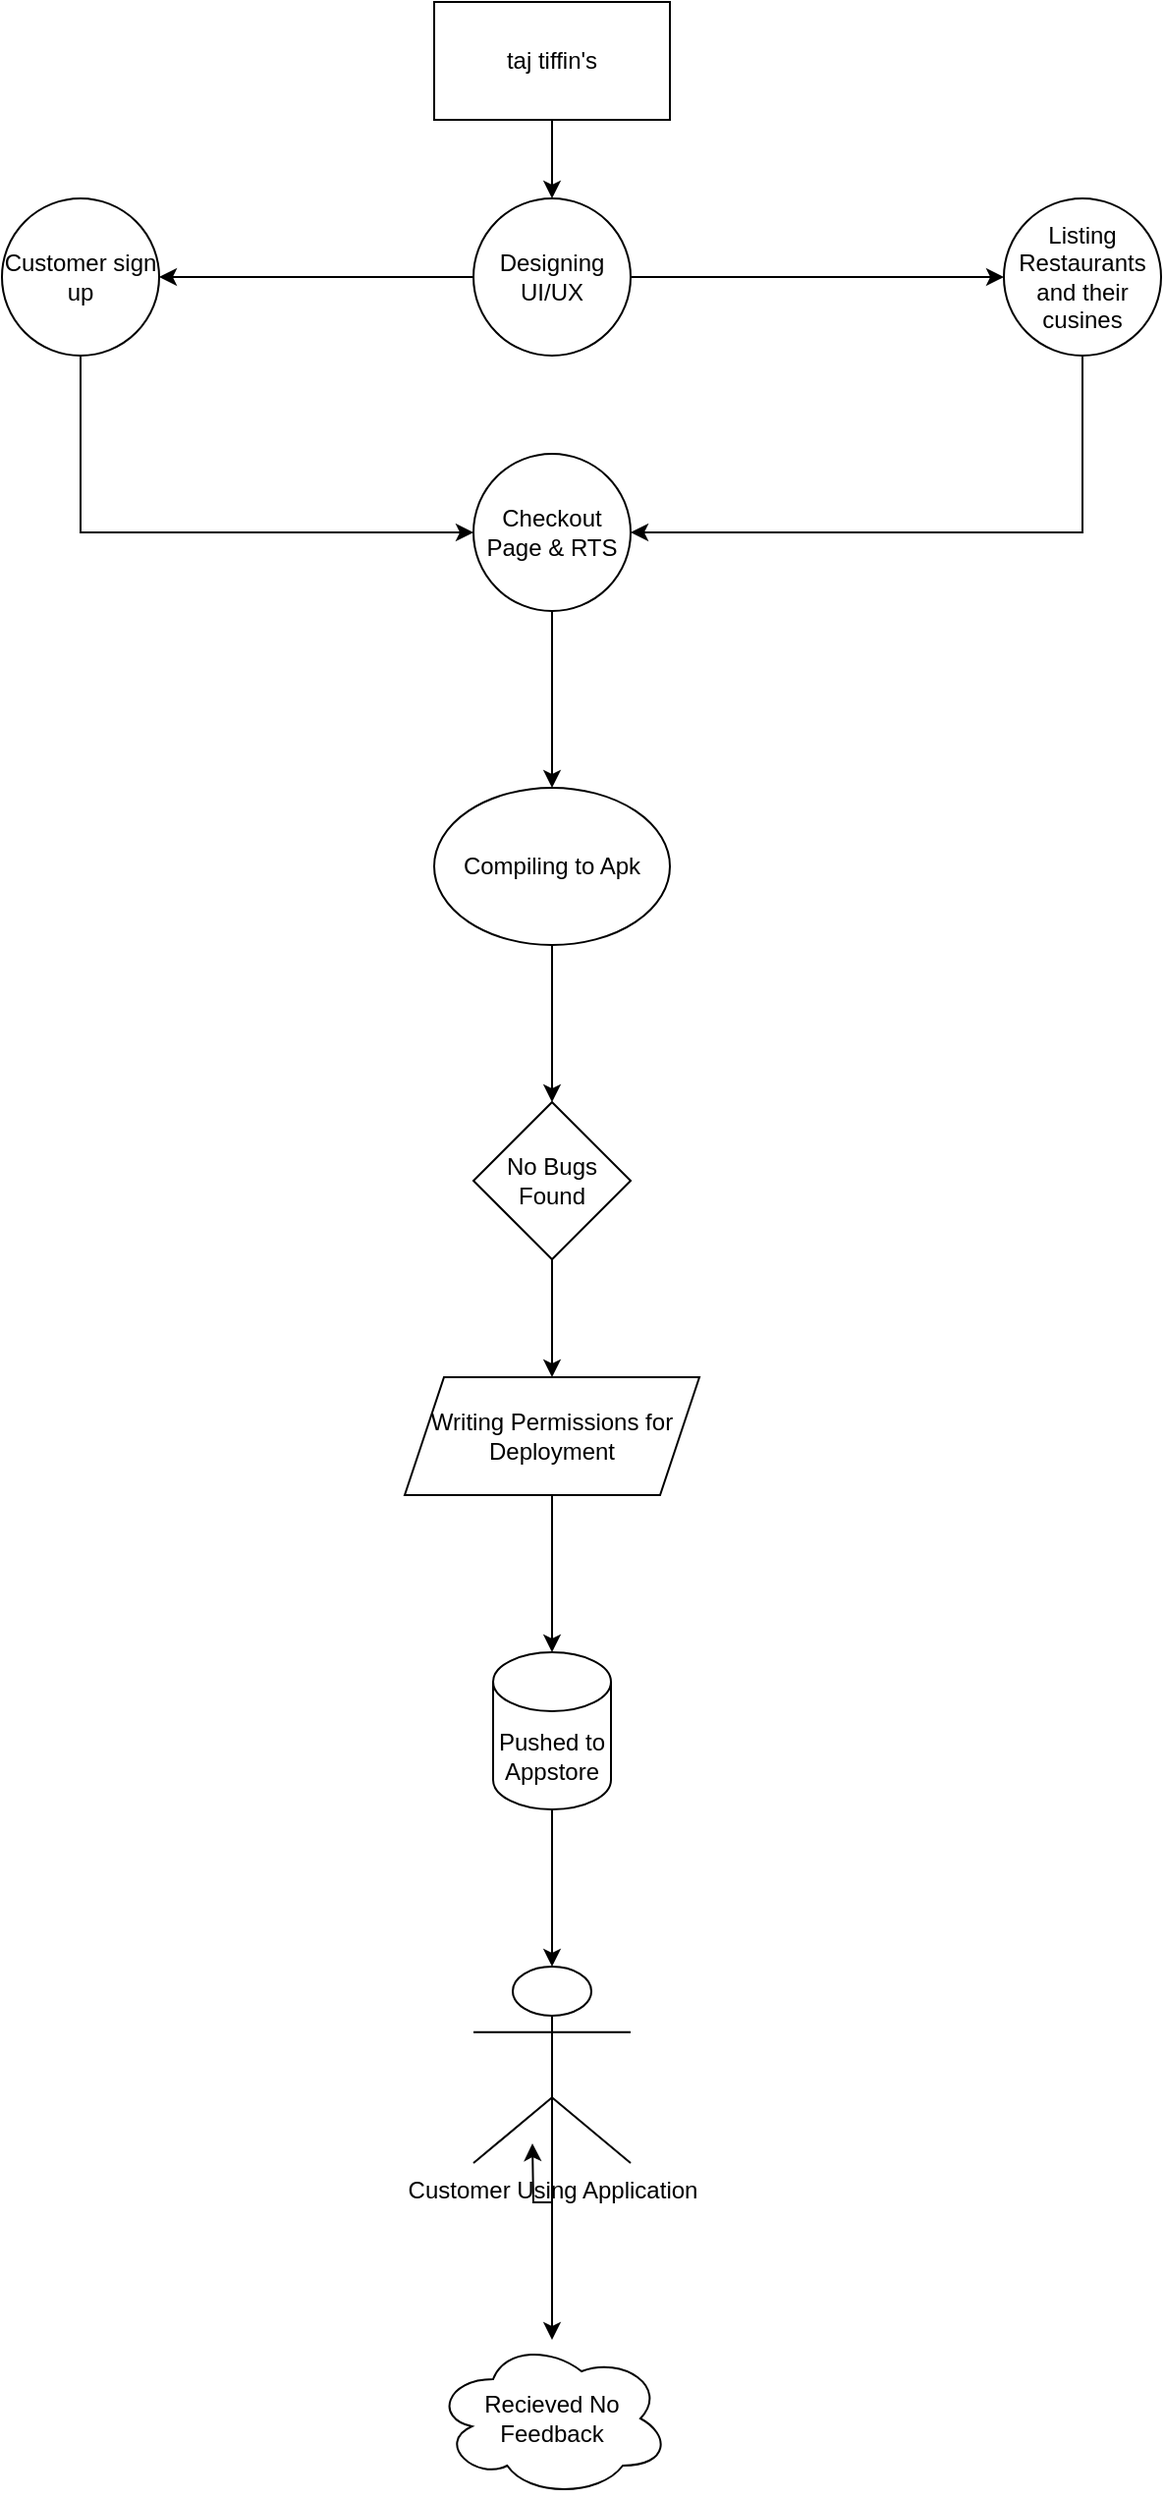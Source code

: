 <mxfile version="28.2.3">
  <diagram name="Page-1" id="zIqZ3de-ywM0V6ITHdWg">
    <mxGraphModel dx="1042" dy="510" grid="1" gridSize="10" guides="1" tooltips="1" connect="1" arrows="1" fold="1" page="1" pageScale="1" pageWidth="850" pageHeight="1100" math="0" shadow="0">
      <root>
        <mxCell id="0" />
        <mxCell id="1" parent="0" />
        <mxCell id="lfrtjuP_y-cq6lLT7jFH-2" style="edgeStyle=orthogonalEdgeStyle;rounded=0;orthogonalLoop=1;jettySize=auto;html=1;entryX=0.5;entryY=0;entryDx=0;entryDy=0;" edge="1" parent="1" source="lfrtjuP_y-cq6lLT7jFH-3" target="lfrtjuP_y-cq6lLT7jFH-6">
          <mxGeometry relative="1" as="geometry" />
        </mxCell>
        <mxCell id="lfrtjuP_y-cq6lLT7jFH-3" value="taj tiffin&#39;s" style="rounded=0;whiteSpace=wrap;html=1;" vertex="1" parent="1">
          <mxGeometry x="320" y="10" width="120" height="60" as="geometry" />
        </mxCell>
        <mxCell id="lfrtjuP_y-cq6lLT7jFH-4" value="" style="edgeStyle=orthogonalEdgeStyle;rounded=0;orthogonalLoop=1;jettySize=auto;html=1;" edge="1" parent="1" source="lfrtjuP_y-cq6lLT7jFH-6" target="lfrtjuP_y-cq6lLT7jFH-9">
          <mxGeometry relative="1" as="geometry" />
        </mxCell>
        <mxCell id="lfrtjuP_y-cq6lLT7jFH-5" value="" style="edgeStyle=orthogonalEdgeStyle;rounded=0;orthogonalLoop=1;jettySize=auto;html=1;" edge="1" parent="1" source="lfrtjuP_y-cq6lLT7jFH-6" target="lfrtjuP_y-cq6lLT7jFH-11">
          <mxGeometry relative="1" as="geometry" />
        </mxCell>
        <mxCell id="lfrtjuP_y-cq6lLT7jFH-6" value="Designing UI/UX" style="ellipse;whiteSpace=wrap;html=1;aspect=fixed;" vertex="1" parent="1">
          <mxGeometry x="340" y="110" width="80" height="80" as="geometry" />
        </mxCell>
        <mxCell id="lfrtjuP_y-cq6lLT7jFH-8" style="edgeStyle=orthogonalEdgeStyle;rounded=0;orthogonalLoop=1;jettySize=auto;html=1;exitX=0.5;exitY=1;exitDx=0;exitDy=0;entryX=0;entryY=0.5;entryDx=0;entryDy=0;" edge="1" parent="1" source="lfrtjuP_y-cq6lLT7jFH-9" target="lfrtjuP_y-cq6lLT7jFH-13">
          <mxGeometry relative="1" as="geometry" />
        </mxCell>
        <mxCell id="lfrtjuP_y-cq6lLT7jFH-9" value="Customer sign up" style="ellipse;whiteSpace=wrap;html=1;" vertex="1" parent="1">
          <mxGeometry x="100" y="110" width="80" height="80" as="geometry" />
        </mxCell>
        <mxCell id="lfrtjuP_y-cq6lLT7jFH-10" style="edgeStyle=orthogonalEdgeStyle;rounded=0;orthogonalLoop=1;jettySize=auto;html=1;exitX=0.5;exitY=1;exitDx=0;exitDy=0;entryX=1;entryY=0.5;entryDx=0;entryDy=0;" edge="1" parent="1" source="lfrtjuP_y-cq6lLT7jFH-11" target="lfrtjuP_y-cq6lLT7jFH-13">
          <mxGeometry relative="1" as="geometry" />
        </mxCell>
        <mxCell id="lfrtjuP_y-cq6lLT7jFH-11" value="Listing Restaurants and their cusines" style="ellipse;whiteSpace=wrap;html=1;" vertex="1" parent="1">
          <mxGeometry x="610" y="110" width="80" height="80" as="geometry" />
        </mxCell>
        <mxCell id="lfrtjuP_y-cq6lLT7jFH-12" style="edgeStyle=orthogonalEdgeStyle;rounded=0;orthogonalLoop=1;jettySize=auto;html=1;exitX=0.5;exitY=1;exitDx=0;exitDy=0;entryX=0.5;entryY=0;entryDx=0;entryDy=0;" edge="1" parent="1" source="lfrtjuP_y-cq6lLT7jFH-13" target="lfrtjuP_y-cq6lLT7jFH-15">
          <mxGeometry relative="1" as="geometry" />
        </mxCell>
        <mxCell id="lfrtjuP_y-cq6lLT7jFH-13" value="Checkout Page &amp;amp; RTS" style="ellipse;whiteSpace=wrap;html=1;aspect=fixed;" vertex="1" parent="1">
          <mxGeometry x="340" y="240" width="80" height="80" as="geometry" />
        </mxCell>
        <mxCell id="lfrtjuP_y-cq6lLT7jFH-14" style="edgeStyle=orthogonalEdgeStyle;rounded=0;orthogonalLoop=1;jettySize=auto;html=1;exitX=0.5;exitY=1;exitDx=0;exitDy=0;entryX=0.5;entryY=0;entryDx=0;entryDy=0;" edge="1" parent="1" source="lfrtjuP_y-cq6lLT7jFH-15" target="lfrtjuP_y-cq6lLT7jFH-16">
          <mxGeometry relative="1" as="geometry" />
        </mxCell>
        <mxCell id="lfrtjuP_y-cq6lLT7jFH-15" value="Compiling to Apk" style="ellipse;whiteSpace=wrap;html=1;" vertex="1" parent="1">
          <mxGeometry x="320" y="410" width="120" height="80" as="geometry" />
        </mxCell>
        <mxCell id="lfrtjuP_y-cq6lLT7jFH-24" value="" style="edgeStyle=orthogonalEdgeStyle;rounded=0;orthogonalLoop=1;jettySize=auto;html=1;" edge="1" parent="1" source="lfrtjuP_y-cq6lLT7jFH-16" target="lfrtjuP_y-cq6lLT7jFH-18">
          <mxGeometry relative="1" as="geometry" />
        </mxCell>
        <mxCell id="lfrtjuP_y-cq6lLT7jFH-16" value="No Bugs Found" style="rhombus;whiteSpace=wrap;html=1;" vertex="1" parent="1">
          <mxGeometry x="340" y="570" width="80" height="80" as="geometry" />
        </mxCell>
        <mxCell id="lfrtjuP_y-cq6lLT7jFH-27" value="" style="edgeStyle=orthogonalEdgeStyle;rounded=0;orthogonalLoop=1;jettySize=auto;html=1;" edge="1" parent="1" source="lfrtjuP_y-cq6lLT7jFH-18" target="lfrtjuP_y-cq6lLT7jFH-19">
          <mxGeometry relative="1" as="geometry" />
        </mxCell>
        <mxCell id="lfrtjuP_y-cq6lLT7jFH-18" value="Writing Permissions for Deployment" style="shape=parallelogram;perimeter=parallelogramPerimeter;whiteSpace=wrap;html=1;fixedSize=1;" vertex="1" parent="1">
          <mxGeometry x="305" y="710" width="150" height="60" as="geometry" />
        </mxCell>
        <mxCell id="lfrtjuP_y-cq6lLT7jFH-28" value="" style="edgeStyle=orthogonalEdgeStyle;rounded=0;orthogonalLoop=1;jettySize=auto;html=1;" edge="1" parent="1" source="lfrtjuP_y-cq6lLT7jFH-19" target="lfrtjuP_y-cq6lLT7jFH-21">
          <mxGeometry relative="1" as="geometry" />
        </mxCell>
        <mxCell id="lfrtjuP_y-cq6lLT7jFH-19" value="Pushed to Appstore" style="shape=cylinder3;whiteSpace=wrap;html=1;boundedLbl=1;backgroundOutline=1;size=15;" vertex="1" parent="1">
          <mxGeometry x="350" y="850" width="60" height="80" as="geometry" />
        </mxCell>
        <mxCell id="lfrtjuP_y-cq6lLT7jFH-20" style="edgeStyle=orthogonalEdgeStyle;rounded=0;orthogonalLoop=1;jettySize=auto;html=1;" edge="1" parent="1" source="lfrtjuP_y-cq6lLT7jFH-21" target="lfrtjuP_y-cq6lLT7jFH-23">
          <mxGeometry relative="1" as="geometry" />
        </mxCell>
        <mxCell id="lfrtjuP_y-cq6lLT7jFH-29" style="edgeStyle=orthogonalEdgeStyle;rounded=0;orthogonalLoop=1;jettySize=auto;html=1;exitX=0.5;exitY=0.5;exitDx=0;exitDy=0;exitPerimeter=0;" edge="1" parent="1" source="lfrtjuP_y-cq6lLT7jFH-21">
          <mxGeometry relative="1" as="geometry">
            <mxPoint x="370" y="1100" as="targetPoint" />
          </mxGeometry>
        </mxCell>
        <mxCell id="lfrtjuP_y-cq6lLT7jFH-21" value="Customer Using Application" style="shape=umlActor;verticalLabelPosition=bottom;verticalAlign=top;html=1;outlineConnect=0;" vertex="1" parent="1">
          <mxGeometry x="340" y="1010" width="80" height="100" as="geometry" />
        </mxCell>
        <mxCell id="lfrtjuP_y-cq6lLT7jFH-23" value="Recieved No Feedback" style="ellipse;shape=cloud;whiteSpace=wrap;html=1;" vertex="1" parent="1">
          <mxGeometry x="320" y="1200" width="120" height="80" as="geometry" />
        </mxCell>
      </root>
    </mxGraphModel>
  </diagram>
</mxfile>
